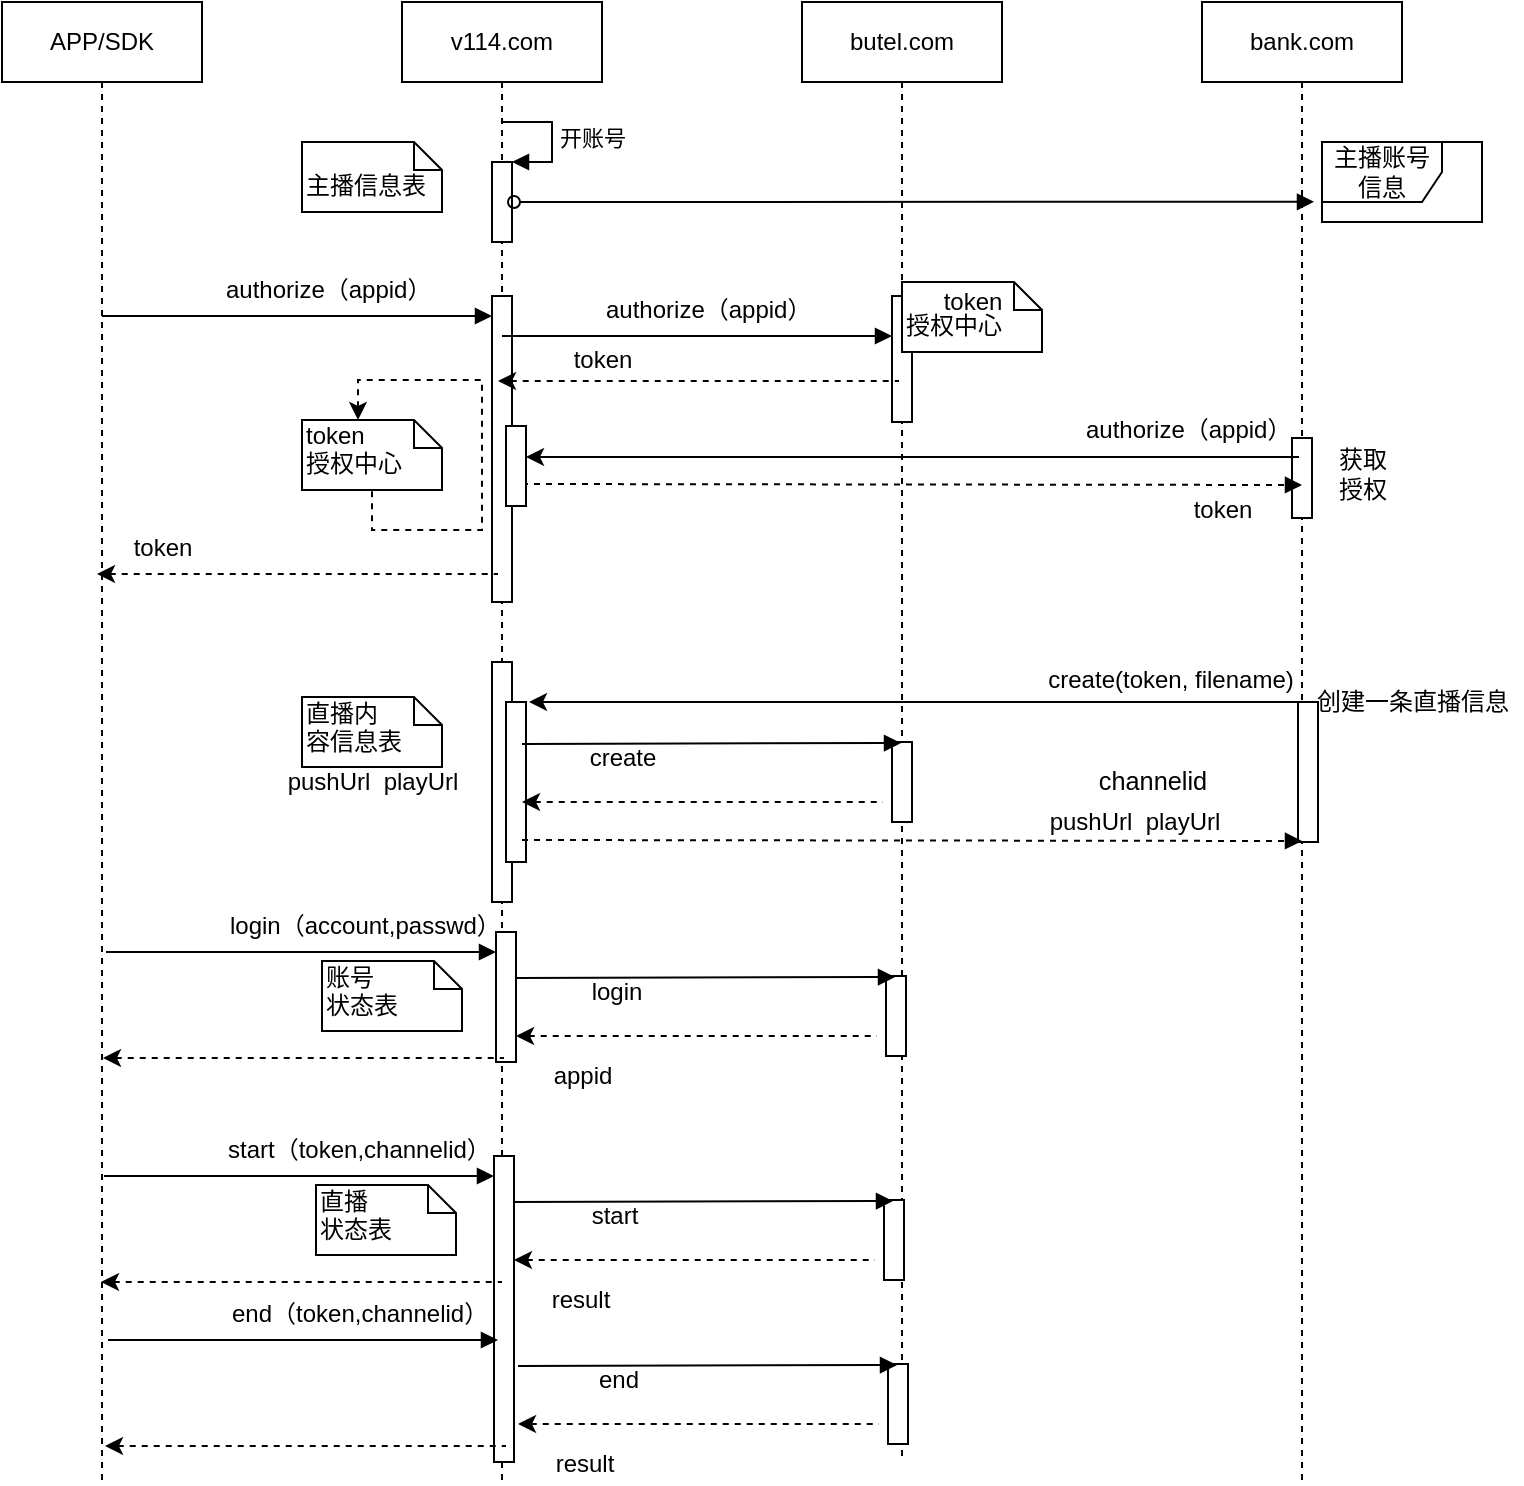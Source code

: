 <mxfile version="12.4.3" type="github" pages="1">
  <diagram id="LY2yrGZ_zxD_O-VtdUtD" name="Page-1">
    <mxGraphModel dx="868" dy="399" grid="1" gridSize="10" guides="1" tooltips="1" connect="1" arrows="1" fold="1" page="1" pageScale="1" pageWidth="827" pageHeight="1169" math="0" shadow="0">
      <root>
        <mxCell id="0"/>
        <mxCell id="1" parent="0"/>
        <mxCell id="cywywEzososkVelHdlFO-1" value="APP/SDK" style="shape=umlLifeline;perimeter=lifelinePerimeter;whiteSpace=wrap;html=1;container=1;collapsible=0;recursiveResize=0;outlineConnect=0;" vertex="1" parent="1">
          <mxGeometry x="20" y="20" width="100" height="740" as="geometry"/>
        </mxCell>
        <mxCell id="cywywEzososkVelHdlFO-2" value="v114.com" style="shape=umlLifeline;perimeter=lifelinePerimeter;whiteSpace=wrap;html=1;container=1;collapsible=0;recursiveResize=0;outlineConnect=0;" vertex="1" parent="1">
          <mxGeometry x="220" y="20" width="100" height="740" as="geometry"/>
        </mxCell>
        <mxCell id="cywywEzososkVelHdlFO-5" value="" style="html=1;points=[];perimeter=orthogonalPerimeter;" vertex="1" parent="cywywEzososkVelHdlFO-2">
          <mxGeometry x="45" y="147" width="10" height="153" as="geometry"/>
        </mxCell>
        <mxCell id="cywywEzososkVelHdlFO-9" value="" style="html=1;points=[];perimeter=orthogonalPerimeter;" vertex="1" parent="cywywEzososkVelHdlFO-2">
          <mxGeometry x="45" y="80" width="10" height="40" as="geometry"/>
        </mxCell>
        <mxCell id="cywywEzososkVelHdlFO-10" value="开账号" style="edgeStyle=orthogonalEdgeStyle;html=1;align=left;spacingLeft=2;endArrow=block;rounded=0;entryX=1;entryY=0;" edge="1" target="cywywEzososkVelHdlFO-9" parent="cywywEzososkVelHdlFO-2">
          <mxGeometry relative="1" as="geometry">
            <mxPoint x="50" y="60" as="sourcePoint"/>
            <Array as="points">
              <mxPoint x="75" y="60"/>
            </Array>
          </mxGeometry>
        </mxCell>
        <mxCell id="cywywEzososkVelHdlFO-40" value="" style="html=1;points=[];perimeter=orthogonalPerimeter;" vertex="1" parent="cywywEzososkVelHdlFO-2">
          <mxGeometry x="45" y="330" width="10" height="120" as="geometry"/>
        </mxCell>
        <mxCell id="cywywEzososkVelHdlFO-3" value="butel.com" style="shape=umlLifeline;perimeter=lifelinePerimeter;whiteSpace=wrap;html=1;container=1;collapsible=0;recursiveResize=0;outlineConnect=0;" vertex="1" parent="1">
          <mxGeometry x="420" y="20" width="100" height="730" as="geometry"/>
        </mxCell>
        <mxCell id="cywywEzososkVelHdlFO-22" value="" style="html=1;points=[];perimeter=orthogonalPerimeter;" vertex="1" parent="cywywEzososkVelHdlFO-3">
          <mxGeometry x="45" y="147" width="10" height="63" as="geometry"/>
        </mxCell>
        <mxCell id="cywywEzososkVelHdlFO-48" value="" style="html=1;points=[];perimeter=orthogonalPerimeter;" vertex="1" parent="cywywEzososkVelHdlFO-3">
          <mxGeometry x="45" y="370" width="10" height="40" as="geometry"/>
        </mxCell>
        <mxCell id="cywywEzososkVelHdlFO-4" value="bank.com" style="shape=umlLifeline;perimeter=lifelinePerimeter;whiteSpace=wrap;html=1;container=1;collapsible=0;recursiveResize=0;outlineConnect=0;" vertex="1" parent="1">
          <mxGeometry x="620" y="20" width="100" height="740" as="geometry"/>
        </mxCell>
        <mxCell id="cywywEzososkVelHdlFO-28" value="" style="html=1;points=[];perimeter=orthogonalPerimeter;" vertex="1" parent="cywywEzososkVelHdlFO-4">
          <mxGeometry x="45" y="218" width="10" height="40" as="geometry"/>
        </mxCell>
        <mxCell id="cywywEzososkVelHdlFO-44" value="" style="html=1;points=[];perimeter=orthogonalPerimeter;" vertex="1" parent="cywywEzososkVelHdlFO-4">
          <mxGeometry x="48" y="350" width="10" height="70" as="geometry"/>
        </mxCell>
        <mxCell id="cywywEzososkVelHdlFO-8" value="" style="html=1;verticalAlign=bottom;endArrow=block;" edge="1" parent="1" target="cywywEzososkVelHdlFO-5">
          <mxGeometry x="1" y="71" width="80" relative="1" as="geometry">
            <mxPoint x="70" y="177" as="sourcePoint"/>
            <mxPoint x="150" y="177" as="targetPoint"/>
            <mxPoint x="10" y="1" as="offset"/>
          </mxGeometry>
        </mxCell>
        <mxCell id="cywywEzososkVelHdlFO-13" value="主播账号信息" style="shape=umlFrame;whiteSpace=wrap;html=1;" vertex="1" parent="1">
          <mxGeometry x="680" y="90" width="80" height="40" as="geometry"/>
        </mxCell>
        <mxCell id="cywywEzososkVelHdlFO-14" value="" style="endArrow=block;startArrow=oval;endFill=1;startFill=0;html=1;entryX=0.5;entryY=0.135;entryDx=0;entryDy=0;entryPerimeter=0;" edge="1" parent="1">
          <mxGeometry width="160" relative="1" as="geometry">
            <mxPoint x="276" y="120" as="sourcePoint"/>
            <mxPoint x="676" y="119.9" as="targetPoint"/>
          </mxGeometry>
        </mxCell>
        <mxCell id="cywywEzososkVelHdlFO-15" value="&lt;br&gt;主播信息表" style="shape=note;whiteSpace=wrap;html=1;size=14;verticalAlign=top;align=left;spacingTop=-6;" vertex="1" parent="1">
          <mxGeometry x="170" y="90" width="70" height="35" as="geometry"/>
        </mxCell>
        <mxCell id="cywywEzososkVelHdlFO-16" value="authorize（appid）" style="text;html=1;" vertex="1" parent="1">
          <mxGeometry x="130" y="150" width="110" height="30" as="geometry"/>
        </mxCell>
        <mxCell id="cywywEzososkVelHdlFO-19" value="" style="html=1;verticalAlign=bottom;endArrow=none;startArrow=classic;startFill=1;endFill=0;dashed=1;" edge="1" parent="1">
          <mxGeometry x="1" y="71" width="80" relative="1" as="geometry">
            <mxPoint x="67.5" y="306" as="sourcePoint"/>
            <mxPoint x="268" y="306" as="targetPoint"/>
            <mxPoint x="10" y="1" as="offset"/>
          </mxGeometry>
        </mxCell>
        <mxCell id="cywywEzososkVelHdlFO-20" value="token" style="text;html=1;align=center;verticalAlign=middle;resizable=0;points=[];;autosize=1;" vertex="1" parent="1">
          <mxGeometry x="80" y="283" width="40" height="20" as="geometry"/>
        </mxCell>
        <mxCell id="cywywEzososkVelHdlFO-23" value="" style="html=1;verticalAlign=bottom;endArrow=block;" edge="1" parent="1">
          <mxGeometry x="1" y="71" width="80" relative="1" as="geometry">
            <mxPoint x="270" y="187" as="sourcePoint"/>
            <mxPoint x="465" y="187" as="targetPoint"/>
            <mxPoint x="10" y="1" as="offset"/>
          </mxGeometry>
        </mxCell>
        <mxCell id="cywywEzososkVelHdlFO-24" value="" style="html=1;verticalAlign=bottom;endArrow=none;startArrow=classic;startFill=1;endFill=0;dashed=1;" edge="1" parent="1">
          <mxGeometry x="1" y="71" width="80" relative="1" as="geometry">
            <mxPoint x="268" y="209.5" as="sourcePoint"/>
            <mxPoint x="468.5" y="209.5" as="targetPoint"/>
            <mxPoint x="10" y="1" as="offset"/>
          </mxGeometry>
        </mxCell>
        <mxCell id="cywywEzososkVelHdlFO-25" value="token" style="text;html=1;align=center;verticalAlign=middle;resizable=0;points=[];;autosize=1;" vertex="1" parent="1">
          <mxGeometry x="300" y="189" width="40" height="20" as="geometry"/>
        </mxCell>
        <mxCell id="cywywEzososkVelHdlFO-26" value="authorize（appid）" style="text;html=1;" vertex="1" parent="1">
          <mxGeometry x="320" y="160" width="110" height="30" as="geometry"/>
        </mxCell>
        <mxCell id="cywywEzososkVelHdlFO-31" value="&lt;br&gt;授权中心" style="shape=note;whiteSpace=wrap;html=1;size=14;verticalAlign=top;align=left;spacingTop=-6;" vertex="1" parent="1">
          <mxGeometry x="470" y="160" width="70" height="35" as="geometry"/>
        </mxCell>
        <mxCell id="cywywEzososkVelHdlFO-33" value="" style="html=1;verticalAlign=bottom;endArrow=none;startArrow=classic;startFill=1;endFill=0;" edge="1" parent="1" source="cywywEzososkVelHdlFO-37">
          <mxGeometry x="1" y="71" width="80" relative="1" as="geometry">
            <mxPoint x="468" y="247.5" as="sourcePoint"/>
            <mxPoint x="668.5" y="247.5" as="targetPoint"/>
            <mxPoint x="10" y="1" as="offset"/>
          </mxGeometry>
        </mxCell>
        <mxCell id="cywywEzososkVelHdlFO-34" value="token" style="text;html=1;align=center;verticalAlign=middle;resizable=0;points=[];;autosize=1;" vertex="1" parent="1">
          <mxGeometry x="485" y="160" width="40" height="20" as="geometry"/>
        </mxCell>
        <mxCell id="cywywEzososkVelHdlFO-35" value="" style="html=1;verticalAlign=bottom;endArrow=block;dashed=1;" edge="1" parent="1">
          <mxGeometry x="1" y="71" width="80" relative="1" as="geometry">
            <mxPoint x="280" y="261" as="sourcePoint"/>
            <mxPoint x="670" y="261.5" as="targetPoint"/>
            <mxPoint x="10" y="1" as="offset"/>
          </mxGeometry>
        </mxCell>
        <mxCell id="cywywEzososkVelHdlFO-36" value="获取&lt;br&gt;授权" style="text;html=1;align=center;verticalAlign=middle;resizable=0;points=[];;autosize=1;" vertex="1" parent="1">
          <mxGeometry x="680" y="241" width="40" height="30" as="geometry"/>
        </mxCell>
        <mxCell id="cywywEzososkVelHdlFO-37" value="" style="html=1;points=[];perimeter=orthogonalPerimeter;" vertex="1" parent="1">
          <mxGeometry x="272" y="232" width="10" height="40" as="geometry"/>
        </mxCell>
        <mxCell id="cywywEzososkVelHdlFO-38" value="authorize（appid）" style="text;html=1;" vertex="1" parent="1">
          <mxGeometry x="560" y="220" width="110" height="30" as="geometry"/>
        </mxCell>
        <mxCell id="cywywEzososkVelHdlFO-39" value="token" style="text;html=1;align=center;verticalAlign=middle;resizable=0;points=[];;autosize=1;" vertex="1" parent="1">
          <mxGeometry x="610" y="264" width="40" height="20" as="geometry"/>
        </mxCell>
        <mxCell id="cywywEzososkVelHdlFO-41" value="" style="html=1;verticalAlign=bottom;endArrow=none;startArrow=classic;startFill=1;endFill=0;" edge="1" parent="1">
          <mxGeometry x="1" y="71" width="80" relative="1" as="geometry">
            <mxPoint x="283.5" y="370" as="sourcePoint"/>
            <mxPoint x="670" y="370" as="targetPoint"/>
            <mxPoint x="10" y="1" as="offset"/>
          </mxGeometry>
        </mxCell>
        <mxCell id="cywywEzososkVelHdlFO-42" value="" style="html=1;points=[];perimeter=orthogonalPerimeter;" vertex="1" parent="1">
          <mxGeometry x="272" y="370" width="10" height="80" as="geometry"/>
        </mxCell>
        <mxCell id="cywywEzososkVelHdlFO-43" value="" style="html=1;verticalAlign=bottom;endArrow=block;dashed=1;" edge="1" parent="1">
          <mxGeometry x="1" y="71" width="80" relative="1" as="geometry">
            <mxPoint x="280" y="439" as="sourcePoint"/>
            <mxPoint x="670" y="439.5" as="targetPoint"/>
            <mxPoint x="10" y="1" as="offset"/>
          </mxGeometry>
        </mxCell>
        <mxCell id="cywywEzososkVelHdlFO-45" value="创建一条直播信息" style="text;html=1;align=center;verticalAlign=middle;resizable=0;points=[];;autosize=1;" vertex="1" parent="1">
          <mxGeometry x="670" y="360" width="110" height="20" as="geometry"/>
        </mxCell>
        <mxCell id="cywywEzososkVelHdlFO-46" value="create(token, filename)" style="text;html=1;align=center;verticalAlign=middle;resizable=0;points=[];;autosize=1;" vertex="1" parent="1">
          <mxGeometry x="534" y="349" width="140" height="20" as="geometry"/>
        </mxCell>
        <mxCell id="cywywEzososkVelHdlFO-47" value="pushUrl&amp;nbsp; playUrl" style="text;html=1;align=center;verticalAlign=middle;resizable=0;points=[];;autosize=1;" vertex="1" parent="1">
          <mxGeometry x="536" y="420" width="100" height="20" as="geometry"/>
        </mxCell>
        <mxCell id="cywywEzososkVelHdlFO-49" value="" style="html=1;verticalAlign=bottom;endArrow=block;" edge="1" parent="1">
          <mxGeometry x="1" y="71" width="80" relative="1" as="geometry">
            <mxPoint x="280" y="391" as="sourcePoint"/>
            <mxPoint x="469.5" y="390.5" as="targetPoint"/>
            <mxPoint x="10" y="1" as="offset"/>
          </mxGeometry>
        </mxCell>
        <mxCell id="cywywEzososkVelHdlFO-50" value="" style="html=1;verticalAlign=bottom;endArrow=none;startArrow=classic;startFill=1;endFill=0;dashed=1;" edge="1" parent="1">
          <mxGeometry x="1" y="71" width="80" relative="1" as="geometry">
            <mxPoint x="280" y="420" as="sourcePoint"/>
            <mxPoint x="460.5" y="420" as="targetPoint"/>
            <mxPoint x="10" y="1" as="offset"/>
          </mxGeometry>
        </mxCell>
        <mxCell id="cywywEzososkVelHdlFO-53" value="create" style="text;html=1;align=center;verticalAlign=middle;resizable=0;points=[];;autosize=1;" vertex="1" parent="1">
          <mxGeometry x="305" y="388" width="50" height="20" as="geometry"/>
        </mxCell>
        <mxCell id="cywywEzososkVelHdlFO-55" value="pushUrl&amp;nbsp; playUrl" style="text;html=1;align=center;verticalAlign=middle;resizable=0;points=[];;autosize=1;" vertex="1" parent="1">
          <mxGeometry x="155" y="400" width="100" height="20" as="geometry"/>
        </mxCell>
        <mxCell id="cywywEzososkVelHdlFO-56" value="直播内&lt;br&gt;容信息表" style="shape=note;whiteSpace=wrap;html=1;size=14;verticalAlign=top;align=left;spacingTop=-6;" vertex="1" parent="1">
          <mxGeometry x="170" y="367.5" width="70" height="35" as="geometry"/>
        </mxCell>
        <mxCell id="cywywEzososkVelHdlFO-57" value="token&lt;br&gt;授权中心" style="shape=note;whiteSpace=wrap;html=1;size=14;verticalAlign=top;align=left;spacingTop=-6;" vertex="1" parent="1">
          <mxGeometry x="170" y="229" width="70" height="35" as="geometry"/>
        </mxCell>
        <mxCell id="cywywEzososkVelHdlFO-58" style="edgeStyle=orthogonalEdgeStyle;rounded=0;orthogonalLoop=1;jettySize=auto;html=1;exitX=0;exitY=0;exitDx=28;exitDy=0;exitPerimeter=0;dashed=1;startArrow=classic;startFill=1;endArrow=none;endFill=0;" edge="1" parent="1" source="cywywEzososkVelHdlFO-57" target="cywywEzososkVelHdlFO-57">
          <mxGeometry relative="1" as="geometry"/>
        </mxCell>
        <mxCell id="cywywEzososkVelHdlFO-60" value="" style="html=1;points=[];perimeter=orthogonalPerimeter;" vertex="1" parent="1">
          <mxGeometry x="267" y="485" width="10" height="65" as="geometry"/>
        </mxCell>
        <mxCell id="cywywEzososkVelHdlFO-61" value="" style="html=1;verticalAlign=bottom;endArrow=block;" edge="1" parent="1" target="cywywEzososkVelHdlFO-60">
          <mxGeometry x="1" y="71" width="80" relative="1" as="geometry">
            <mxPoint x="72" y="495" as="sourcePoint"/>
            <mxPoint x="152" y="495" as="targetPoint"/>
            <mxPoint x="10" y="1" as="offset"/>
          </mxGeometry>
        </mxCell>
        <mxCell id="cywywEzososkVelHdlFO-62" value="login（account,passwd）" style="text;html=1;" vertex="1" parent="1">
          <mxGeometry x="132" y="468" width="110" height="30" as="geometry"/>
        </mxCell>
        <mxCell id="cywywEzososkVelHdlFO-63" value="" style="html=1;verticalAlign=bottom;endArrow=none;startArrow=classic;startFill=1;endFill=0;dashed=1;" edge="1" parent="1">
          <mxGeometry x="1" y="71" width="80" relative="1" as="geometry">
            <mxPoint x="70.5" y="548" as="sourcePoint"/>
            <mxPoint x="271" y="548" as="targetPoint"/>
            <mxPoint x="10" y="1" as="offset"/>
          </mxGeometry>
        </mxCell>
        <mxCell id="cywywEzososkVelHdlFO-64" value="appid" style="text;html=1;align=center;verticalAlign=middle;resizable=0;points=[];;autosize=1;" vertex="1" parent="1">
          <mxGeometry x="290" y="547" width="40" height="20" as="geometry"/>
        </mxCell>
        <mxCell id="cywywEzososkVelHdlFO-68" value="" style="html=1;points=[];perimeter=orthogonalPerimeter;" vertex="1" parent="1">
          <mxGeometry x="462" y="507" width="10" height="40" as="geometry"/>
        </mxCell>
        <mxCell id="cywywEzososkVelHdlFO-69" value="" style="html=1;verticalAlign=bottom;endArrow=block;" edge="1" parent="1">
          <mxGeometry x="1" y="71" width="80" relative="1" as="geometry">
            <mxPoint x="277" y="508" as="sourcePoint"/>
            <mxPoint x="466.5" y="507.5" as="targetPoint"/>
            <mxPoint x="10" y="1" as="offset"/>
          </mxGeometry>
        </mxCell>
        <mxCell id="cywywEzososkVelHdlFO-70" value="" style="html=1;verticalAlign=bottom;endArrow=none;startArrow=classic;startFill=1;endFill=0;dashed=1;" edge="1" parent="1">
          <mxGeometry x="1" y="71" width="80" relative="1" as="geometry">
            <mxPoint x="277" y="537" as="sourcePoint"/>
            <mxPoint x="457.5" y="537" as="targetPoint"/>
            <mxPoint x="10" y="1" as="offset"/>
          </mxGeometry>
        </mxCell>
        <mxCell id="cywywEzososkVelHdlFO-71" value="login" style="text;html=1;align=center;verticalAlign=middle;resizable=0;points=[];;autosize=1;" vertex="1" parent="1">
          <mxGeometry x="307" y="505" width="40" height="20" as="geometry"/>
        </mxCell>
        <mxCell id="cywywEzososkVelHdlFO-76" value="&lt;p class=&quot;MsoNormal&quot;&gt;&lt;span style=&quot;font-size: 9.5pt&quot;&gt;channelid&lt;/span&gt;&lt;/p&gt;" style="text;html=1;align=center;verticalAlign=middle;resizable=0;points=[];;autosize=1;" vertex="1" parent="1">
          <mxGeometry x="560" y="390" width="70" height="40" as="geometry"/>
        </mxCell>
        <mxCell id="cywywEzososkVelHdlFO-77" value="" style="html=1;points=[];perimeter=orthogonalPerimeter;" vertex="1" parent="1">
          <mxGeometry x="266" y="597" width="10" height="153" as="geometry"/>
        </mxCell>
        <mxCell id="cywywEzososkVelHdlFO-78" value="" style="html=1;verticalAlign=bottom;endArrow=block;" edge="1" parent="1" target="cywywEzososkVelHdlFO-77">
          <mxGeometry x="1" y="71" width="80" relative="1" as="geometry">
            <mxPoint x="71" y="607" as="sourcePoint"/>
            <mxPoint x="151" y="607" as="targetPoint"/>
            <mxPoint x="10" y="1" as="offset"/>
          </mxGeometry>
        </mxCell>
        <mxCell id="cywywEzososkVelHdlFO-79" value="start（token,channelid）" style="text;html=1;" vertex="1" parent="1">
          <mxGeometry x="131" y="580" width="110" height="30" as="geometry"/>
        </mxCell>
        <mxCell id="cywywEzososkVelHdlFO-80" value="" style="html=1;verticalAlign=bottom;endArrow=none;startArrow=classic;startFill=1;endFill=0;dashed=1;" edge="1" parent="1">
          <mxGeometry x="1" y="71" width="80" relative="1" as="geometry">
            <mxPoint x="69.5" y="660" as="sourcePoint"/>
            <mxPoint x="270" y="660" as="targetPoint"/>
            <mxPoint x="10" y="1" as="offset"/>
          </mxGeometry>
        </mxCell>
        <mxCell id="cywywEzososkVelHdlFO-81" value="result" style="text;html=1;align=center;verticalAlign=middle;resizable=0;points=[];;autosize=1;" vertex="1" parent="1">
          <mxGeometry x="289" y="659" width="40" height="20" as="geometry"/>
        </mxCell>
        <mxCell id="cywywEzososkVelHdlFO-82" value="" style="html=1;points=[];perimeter=orthogonalPerimeter;" vertex="1" parent="1">
          <mxGeometry x="461" y="619" width="10" height="40" as="geometry"/>
        </mxCell>
        <mxCell id="cywywEzososkVelHdlFO-83" value="" style="html=1;verticalAlign=bottom;endArrow=block;" edge="1" parent="1">
          <mxGeometry x="1" y="71" width="80" relative="1" as="geometry">
            <mxPoint x="276" y="620" as="sourcePoint"/>
            <mxPoint x="465.5" y="619.5" as="targetPoint"/>
            <mxPoint x="10" y="1" as="offset"/>
          </mxGeometry>
        </mxCell>
        <mxCell id="cywywEzososkVelHdlFO-84" value="" style="html=1;verticalAlign=bottom;endArrow=none;startArrow=classic;startFill=1;endFill=0;dashed=1;" edge="1" parent="1">
          <mxGeometry x="1" y="71" width="80" relative="1" as="geometry">
            <mxPoint x="276" y="649" as="sourcePoint"/>
            <mxPoint x="456.5" y="649" as="targetPoint"/>
            <mxPoint x="10" y="1" as="offset"/>
          </mxGeometry>
        </mxCell>
        <mxCell id="cywywEzososkVelHdlFO-85" value="start" style="text;html=1;align=center;verticalAlign=middle;resizable=0;points=[];;autosize=1;" vertex="1" parent="1">
          <mxGeometry x="306" y="617" width="40" height="20" as="geometry"/>
        </mxCell>
        <mxCell id="cywywEzososkVelHdlFO-86" value="账号&lt;br&gt;状态表" style="shape=note;whiteSpace=wrap;html=1;size=14;verticalAlign=top;align=left;spacingTop=-6;" vertex="1" parent="1">
          <mxGeometry x="180" y="499.5" width="70" height="35" as="geometry"/>
        </mxCell>
        <mxCell id="cywywEzososkVelHdlFO-87" value="直播&lt;br&gt;状态表" style="shape=note;whiteSpace=wrap;html=1;size=14;verticalAlign=top;align=left;spacingTop=-6;" vertex="1" parent="1">
          <mxGeometry x="177" y="611.5" width="70" height="35" as="geometry"/>
        </mxCell>
        <mxCell id="cywywEzososkVelHdlFO-89" value="" style="html=1;verticalAlign=bottom;endArrow=block;" edge="1" parent="1">
          <mxGeometry x="1" y="71" width="80" relative="1" as="geometry">
            <mxPoint x="73" y="689" as="sourcePoint"/>
            <mxPoint x="268" y="689" as="targetPoint"/>
            <mxPoint x="10" y="1" as="offset"/>
          </mxGeometry>
        </mxCell>
        <mxCell id="cywywEzososkVelHdlFO-90" value="end（token,channelid）" style="text;html=1;" vertex="1" parent="1">
          <mxGeometry x="133" y="662" width="110" height="30" as="geometry"/>
        </mxCell>
        <mxCell id="cywywEzososkVelHdlFO-91" value="" style="html=1;verticalAlign=bottom;endArrow=none;startArrow=classic;startFill=1;endFill=0;dashed=1;" edge="1" parent="1">
          <mxGeometry x="1" y="71" width="80" relative="1" as="geometry">
            <mxPoint x="71.5" y="742" as="sourcePoint"/>
            <mxPoint x="272" y="742" as="targetPoint"/>
            <mxPoint x="10" y="1" as="offset"/>
          </mxGeometry>
        </mxCell>
        <mxCell id="cywywEzososkVelHdlFO-92" value="result" style="text;html=1;align=center;verticalAlign=middle;resizable=0;points=[];;autosize=1;" vertex="1" parent="1">
          <mxGeometry x="291" y="741" width="40" height="20" as="geometry"/>
        </mxCell>
        <mxCell id="cywywEzososkVelHdlFO-93" value="" style="html=1;points=[];perimeter=orthogonalPerimeter;" vertex="1" parent="1">
          <mxGeometry x="463" y="701" width="10" height="40" as="geometry"/>
        </mxCell>
        <mxCell id="cywywEzososkVelHdlFO-94" value="" style="html=1;verticalAlign=bottom;endArrow=block;" edge="1" parent="1">
          <mxGeometry x="1" y="71" width="80" relative="1" as="geometry">
            <mxPoint x="278" y="702" as="sourcePoint"/>
            <mxPoint x="467.5" y="701.5" as="targetPoint"/>
            <mxPoint x="10" y="1" as="offset"/>
          </mxGeometry>
        </mxCell>
        <mxCell id="cywywEzososkVelHdlFO-95" value="" style="html=1;verticalAlign=bottom;endArrow=none;startArrow=classic;startFill=1;endFill=0;dashed=1;" edge="1" parent="1">
          <mxGeometry x="1" y="71" width="80" relative="1" as="geometry">
            <mxPoint x="278" y="731" as="sourcePoint"/>
            <mxPoint x="458.5" y="731" as="targetPoint"/>
            <mxPoint x="10" y="1" as="offset"/>
          </mxGeometry>
        </mxCell>
        <mxCell id="cywywEzososkVelHdlFO-96" value="end" style="text;html=1;align=center;verticalAlign=middle;resizable=0;points=[];;autosize=1;" vertex="1" parent="1">
          <mxGeometry x="308" y="699" width="40" height="20" as="geometry"/>
        </mxCell>
      </root>
    </mxGraphModel>
  </diagram>
</mxfile>

